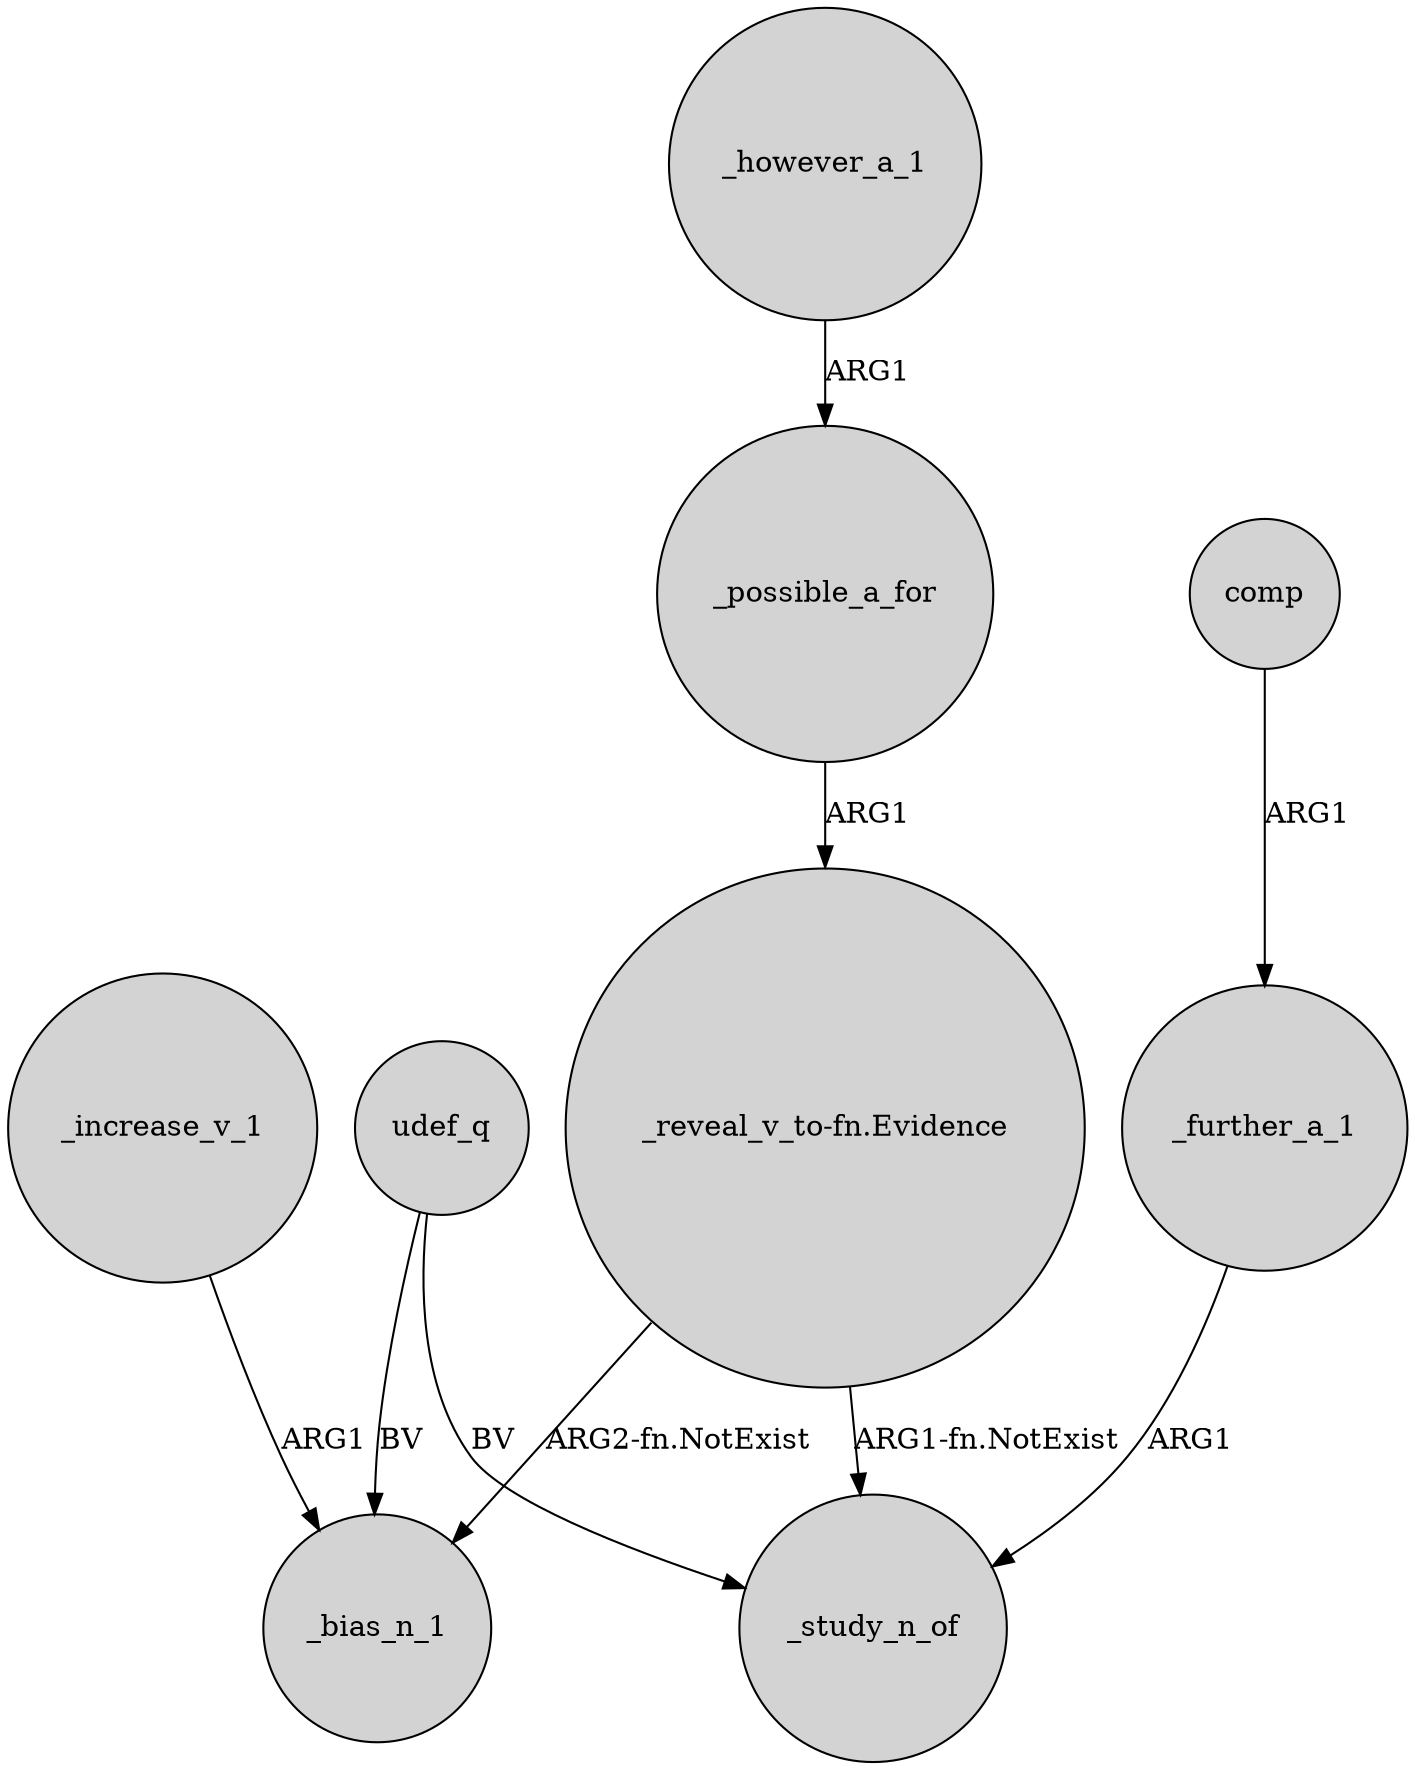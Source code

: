 digraph {
	node [shape=circle style=filled]
	_increase_v_1 -> _bias_n_1 [label=ARG1]
	"_reveal_v_to-fn.Evidence" -> _study_n_of [label="ARG1-fn.NotExist"]
	comp -> _further_a_1 [label=ARG1]
	"_reveal_v_to-fn.Evidence" -> _bias_n_1 [label="ARG2-fn.NotExist"]
	udef_q -> _bias_n_1 [label=BV]
	udef_q -> _study_n_of [label=BV]
	_however_a_1 -> _possible_a_for [label=ARG1]
	_possible_a_for -> "_reveal_v_to-fn.Evidence" [label=ARG1]
	_further_a_1 -> _study_n_of [label=ARG1]
}
